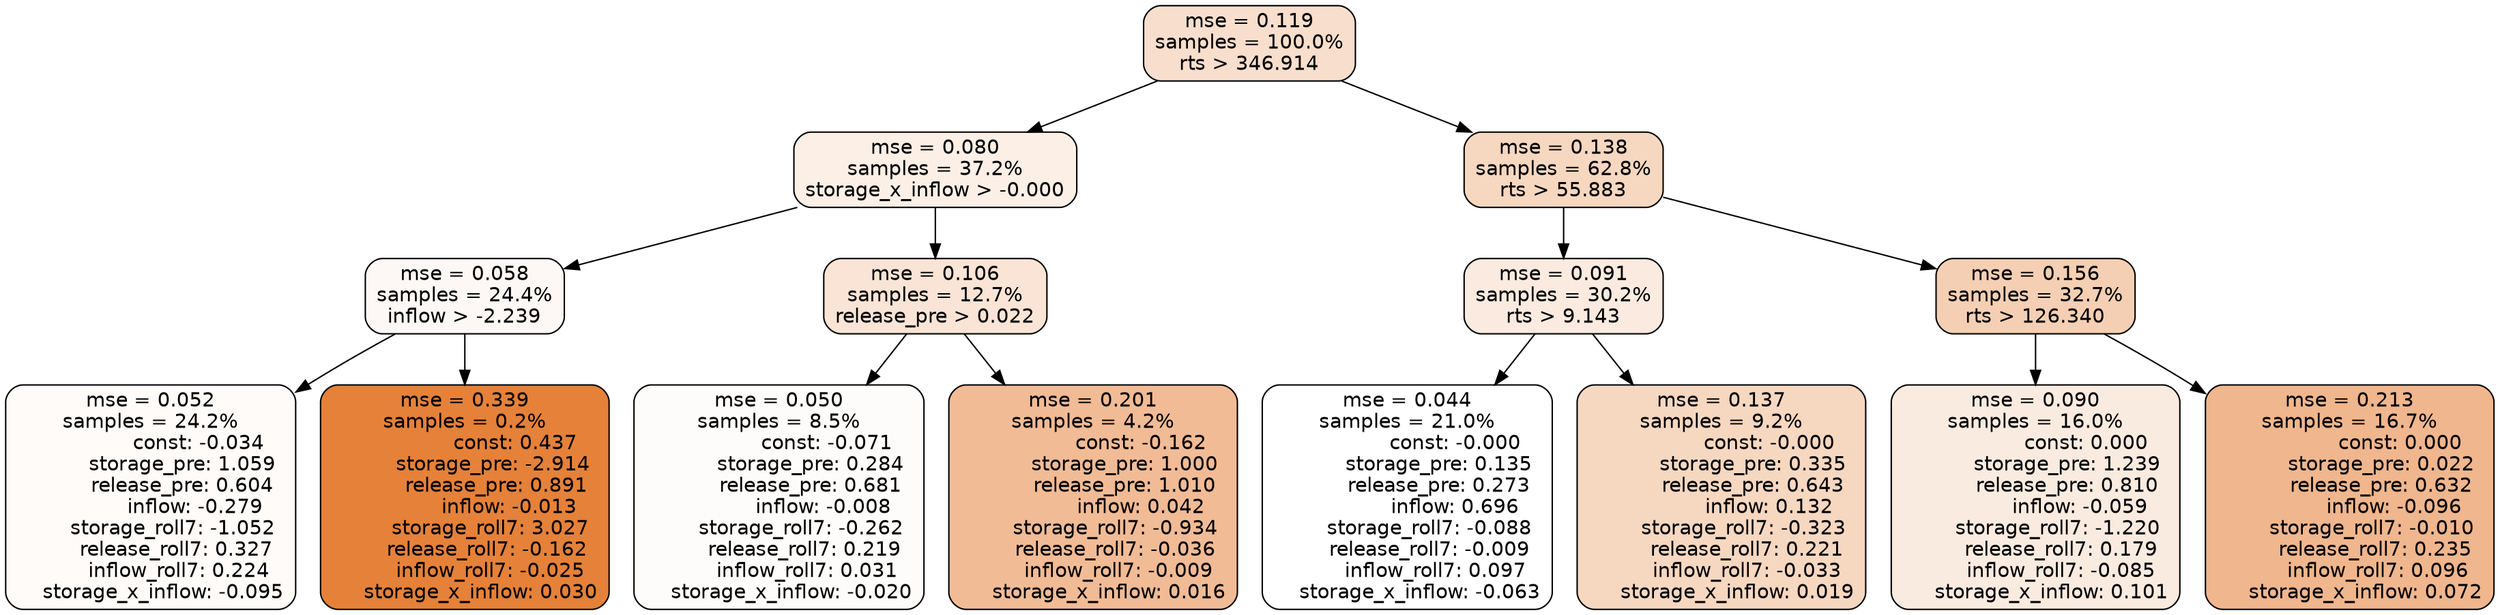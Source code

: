 digraph tree {
node [shape=rectangle, style="filled, rounded", color="black", fontname=helvetica] ;
edge [fontname=helvetica] ;
	"0" [label="mse = 0.119
samples = 100.0%
rts > 346.914", fillcolor="#f8decc"]
	"8" [label="mse = 0.080
samples = 37.2%
storage_x_inflow > -0.000", fillcolor="#fbefe6"]
	"1" [label="mse = 0.138
samples = 62.8%
rts > 55.883", fillcolor="#f6d7c0"]
	"9" [label="mse = 0.058
samples = 24.4%
inflow > -2.239", fillcolor="#fdf8f5"]
	"12" [label="mse = 0.106
samples = 12.7%
release_pre > 0.022", fillcolor="#f9e4d5"]
	"2" [label="mse = 0.091
samples = 30.2%
rts > 9.143", fillcolor="#faeadf"]
	"5" [label="mse = 0.156
samples = 32.7%
rts > 126.340", fillcolor="#f5cfb3"]
	"11" [label="mse = 0.052
samples = 24.2%
               const: -0.034
          storage_pre: 1.059
          release_pre: 0.604
              inflow: -0.279
       storage_roll7: -1.052
        release_roll7: 0.327
         inflow_roll7: 0.224
    storage_x_inflow: -0.095", fillcolor="#fefbf9"]
	"10" [label="mse = 0.339
samples = 0.2%
                const: 0.437
         storage_pre: -2.914
          release_pre: 0.891
              inflow: -0.013
        storage_roll7: 3.027
       release_roll7: -0.162
        inflow_roll7: -0.025
     storage_x_inflow: 0.030", fillcolor="#e58139"]
	"13" [label="mse = 0.050
samples = 8.5%
               const: -0.071
          storage_pre: 0.284
          release_pre: 0.681
              inflow: -0.008
       storage_roll7: -0.262
        release_roll7: 0.219
         inflow_roll7: 0.031
    storage_x_inflow: -0.020", fillcolor="#fefcfa"]
	"14" [label="mse = 0.201
samples = 4.2%
               const: -0.162
          storage_pre: 1.000
          release_pre: 1.010
               inflow: 0.042
       storage_roll7: -0.934
       release_roll7: -0.036
        inflow_roll7: -0.009
     storage_x_inflow: 0.016", fillcolor="#f1bb95"]
	"3" [label="mse = 0.044
samples = 21.0%
               const: -0.000
          storage_pre: 0.135
          release_pre: 0.273
               inflow: 0.696
       storage_roll7: -0.088
       release_roll7: -0.009
         inflow_roll7: 0.097
    storage_x_inflow: -0.063", fillcolor="#ffffff"]
	"4" [label="mse = 0.137
samples = 9.2%
               const: -0.000
          storage_pre: 0.335
          release_pre: 0.643
               inflow: 0.132
       storage_roll7: -0.323
        release_roll7: 0.221
        inflow_roll7: -0.033
     storage_x_inflow: 0.019", fillcolor="#f6d7c0"]
	"7" [label="mse = 0.090
samples = 16.0%
                const: 0.000
          storage_pre: 1.239
          release_pre: 0.810
              inflow: -0.059
       storage_roll7: -1.220
        release_roll7: 0.179
        inflow_roll7: -0.085
     storage_x_inflow: 0.101", fillcolor="#faebe0"]
	"6" [label="mse = 0.213
samples = 16.7%
                const: 0.000
          storage_pre: 0.022
          release_pre: 0.632
              inflow: -0.096
       storage_roll7: -0.010
        release_roll7: 0.235
         inflow_roll7: 0.096
     storage_x_inflow: 0.072", fillcolor="#f0b68d"]

	"0" -> "1"
	"0" -> "8"
	"8" -> "9"
	"8" -> "12"
	"1" -> "2"
	"1" -> "5"
	"9" -> "10"
	"9" -> "11"
	"12" -> "13"
	"12" -> "14"
	"2" -> "3"
	"2" -> "4"
	"5" -> "6"
	"5" -> "7"
}